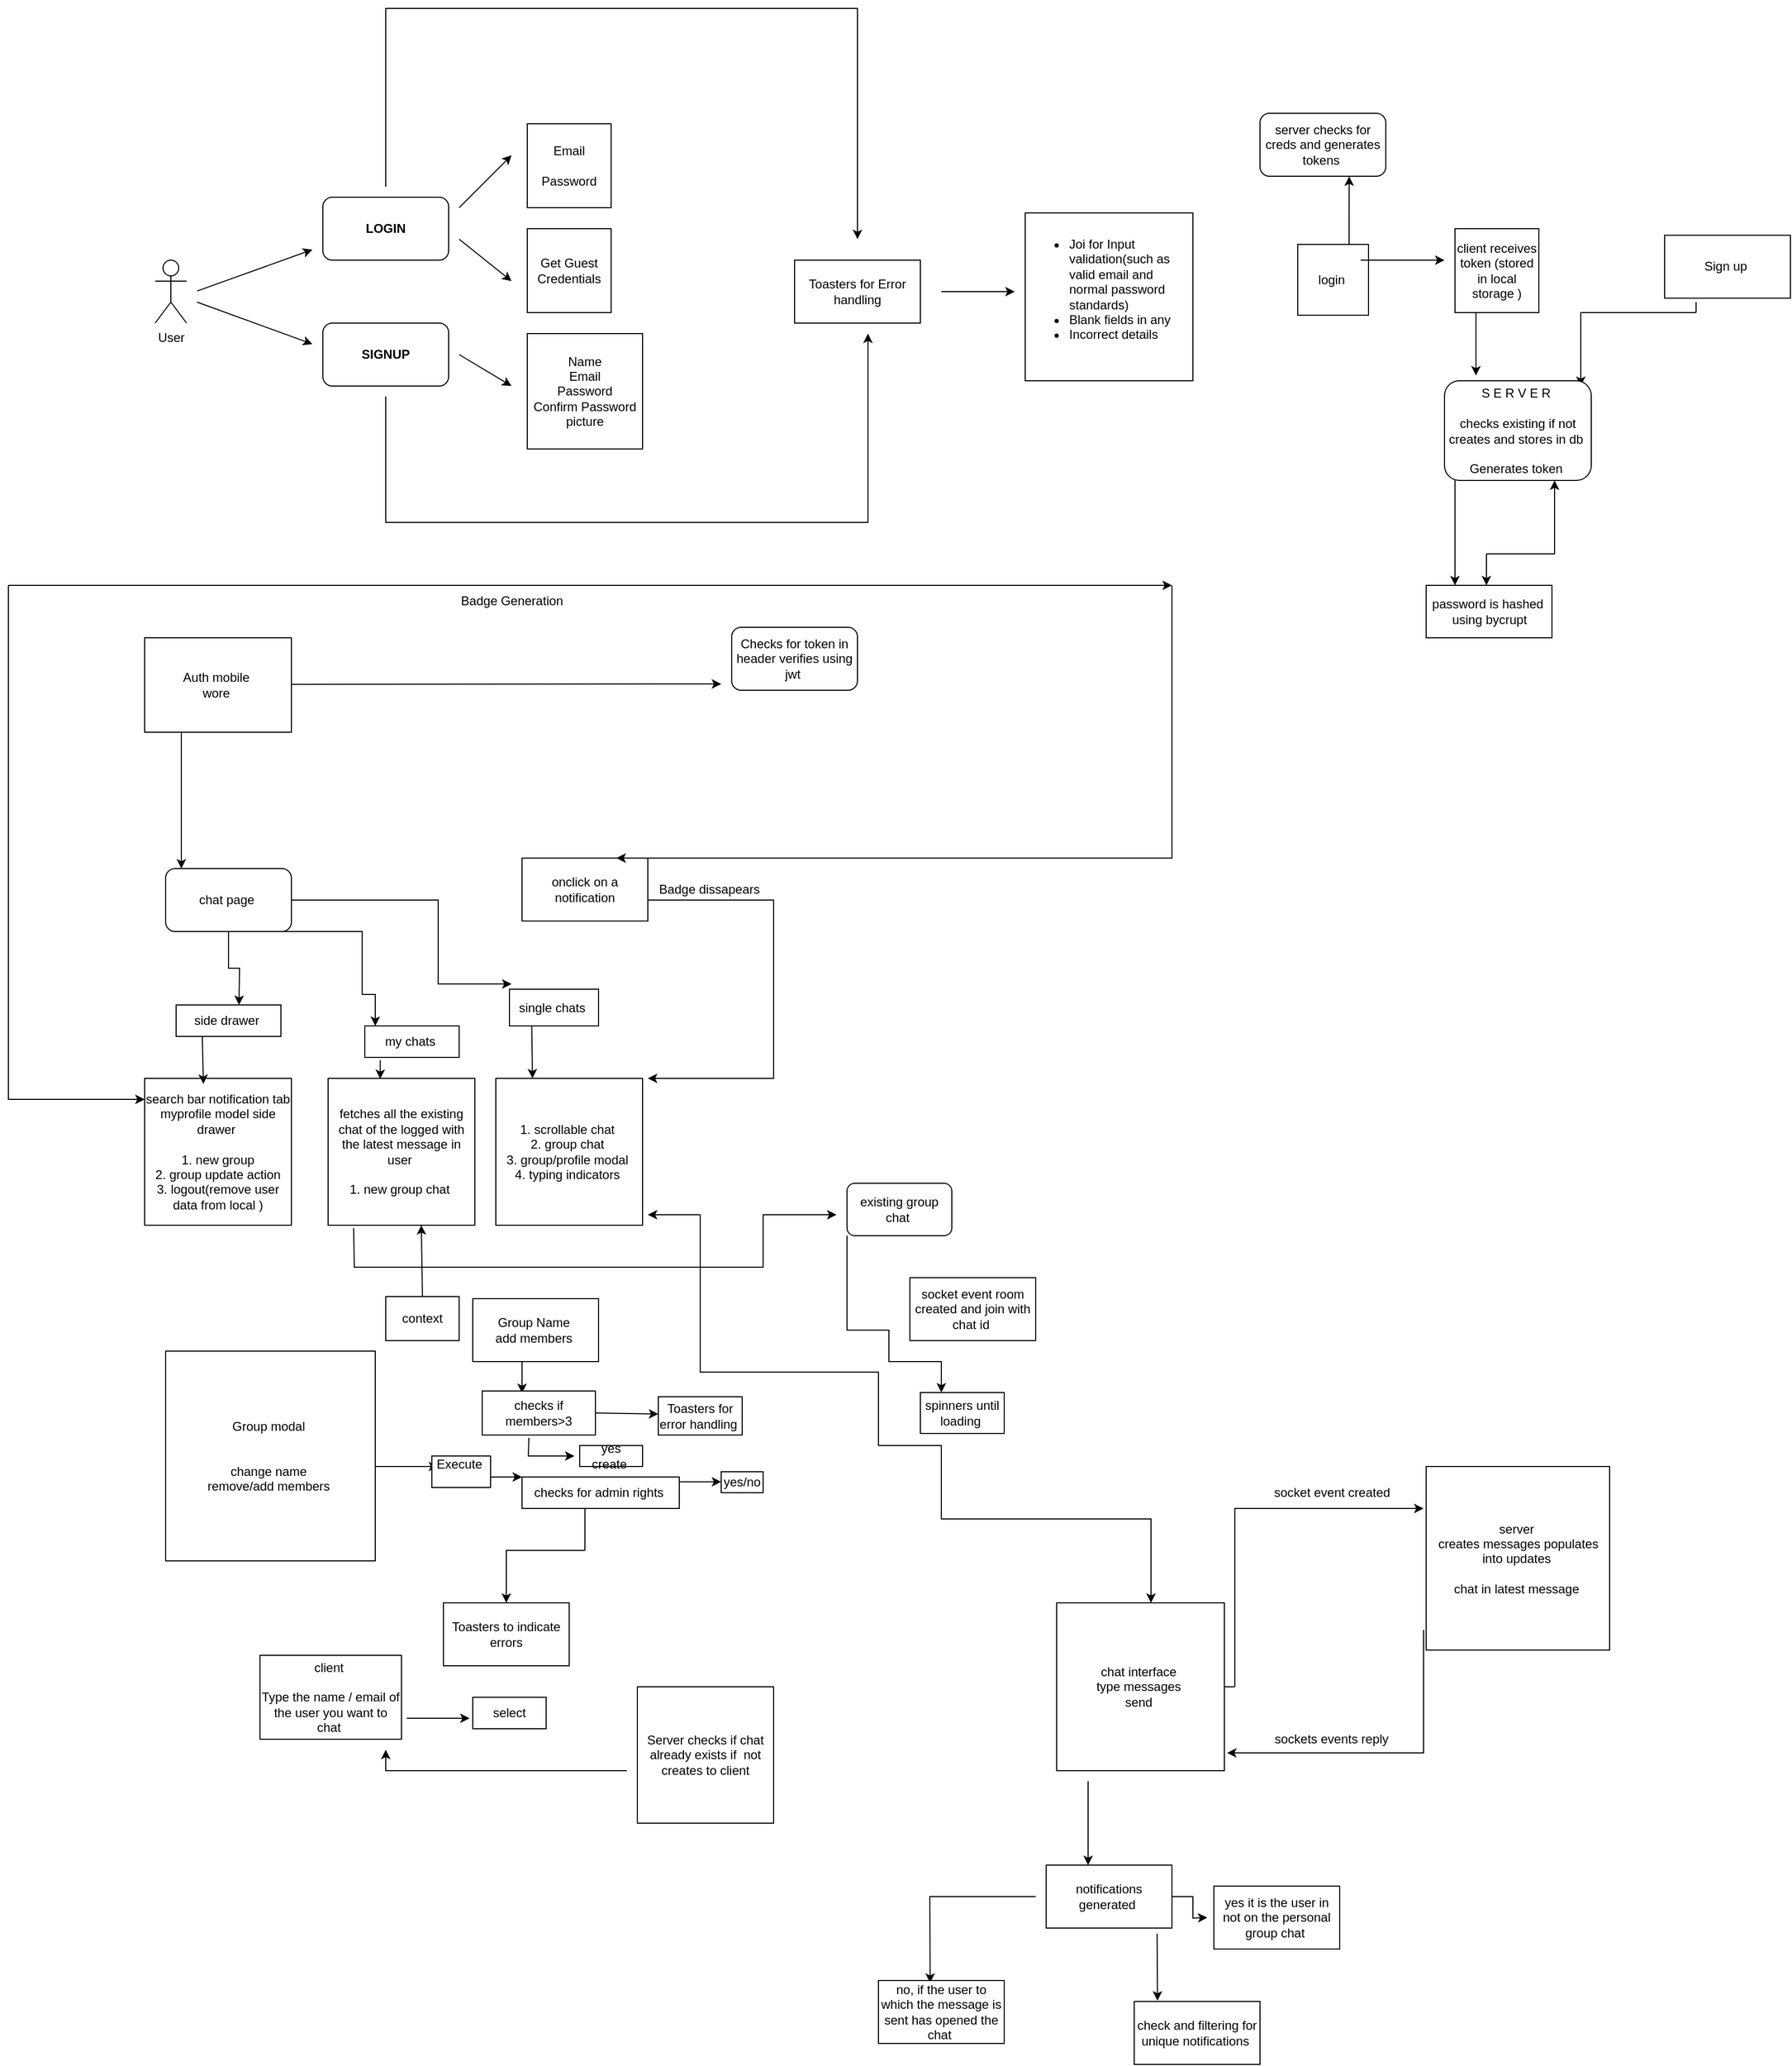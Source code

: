 <mxfile version="26.0.14">
  <diagram name="Page-1" id="jqpgvT0X6qFZpUu-cwrh">
    <mxGraphModel dx="3850" dy="2691" grid="1" gridSize="10" guides="1" tooltips="1" connect="1" arrows="1" fold="1" page="1" pageScale="1" pageWidth="850" pageHeight="1100" math="0" shadow="0">
      <root>
        <mxCell id="0" />
        <mxCell id="1" parent="0" />
        <mxCell id="St4KirKQyZFefDDQBgLn-3" value="User" style="shape=umlActor;verticalLabelPosition=bottom;verticalAlign=top;html=1;outlineConnect=0;" vertex="1" parent="1">
          <mxGeometry x="30" y="70" width="30" height="60" as="geometry" />
        </mxCell>
        <mxCell id="St4KirKQyZFefDDQBgLn-4" value="" style="edgeStyle=none;orthogonalLoop=1;jettySize=auto;html=1;rounded=0;" edge="1" parent="1">
          <mxGeometry width="100" relative="1" as="geometry">
            <mxPoint x="70" y="99.44" as="sourcePoint" />
            <mxPoint x="180" y="60" as="targetPoint" />
            <Array as="points" />
          </mxGeometry>
        </mxCell>
        <mxCell id="St4KirKQyZFefDDQBgLn-5" value="" style="rounded=1;whiteSpace=wrap;html=1;" vertex="1" parent="1">
          <mxGeometry x="190" y="10" width="120" height="60" as="geometry" />
        </mxCell>
        <mxCell id="St4KirKQyZFefDDQBgLn-10" value="" style="endArrow=classic;html=1;rounded=0;" edge="1" parent="1">
          <mxGeometry width="50" height="50" relative="1" as="geometry">
            <mxPoint x="70" y="110" as="sourcePoint" />
            <mxPoint x="180" y="150" as="targetPoint" />
          </mxGeometry>
        </mxCell>
        <mxCell id="St4KirKQyZFefDDQBgLn-11" value="&lt;b&gt;SIGNUP&lt;/b&gt;" style="rounded=1;whiteSpace=wrap;html=1;" vertex="1" parent="1">
          <mxGeometry x="190" y="130" width="120" height="60" as="geometry" />
        </mxCell>
        <mxCell id="St4KirKQyZFefDDQBgLn-12" value="Toasters for Error handling" style="rounded=0;whiteSpace=wrap;html=1;" vertex="1" parent="1">
          <mxGeometry x="640" y="70" width="120" height="60" as="geometry" />
        </mxCell>
        <mxCell id="St4KirKQyZFefDDQBgLn-14" value="LOGIN" style="text;html=1;align=center;verticalAlign=middle;whiteSpace=wrap;rounded=0;fontStyle=1" vertex="1" parent="1">
          <mxGeometry x="220" y="25" width="60" height="30" as="geometry" />
        </mxCell>
        <mxCell id="St4KirKQyZFefDDQBgLn-15" value="Email&lt;div&gt;&lt;br&gt;&lt;/div&gt;&lt;div&gt;Password&lt;/div&gt;" style="whiteSpace=wrap;html=1;aspect=fixed;" vertex="1" parent="1">
          <mxGeometry x="385" y="-60" width="80" height="80" as="geometry" />
        </mxCell>
        <mxCell id="St4KirKQyZFefDDQBgLn-19" value="Get Guest Credentials" style="whiteSpace=wrap;html=1;aspect=fixed;" vertex="1" parent="1">
          <mxGeometry x="385" y="40" width="80" height="80" as="geometry" />
        </mxCell>
        <mxCell id="St4KirKQyZFefDDQBgLn-22" value="" style="endArrow=classic;html=1;rounded=0;" edge="1" parent="1">
          <mxGeometry width="50" height="50" relative="1" as="geometry">
            <mxPoint x="320" y="20" as="sourcePoint" />
            <mxPoint x="370" y="-30" as="targetPoint" />
          </mxGeometry>
        </mxCell>
        <mxCell id="St4KirKQyZFefDDQBgLn-23" value="" style="endArrow=classic;html=1;rounded=0;" edge="1" parent="1">
          <mxGeometry width="50" height="50" relative="1" as="geometry">
            <mxPoint x="320" y="50" as="sourcePoint" />
            <mxPoint x="370" y="90" as="targetPoint" />
          </mxGeometry>
        </mxCell>
        <mxCell id="St4KirKQyZFefDDQBgLn-24" value="Name&lt;div&gt;Email&lt;/div&gt;&lt;div&gt;Password&lt;/div&gt;&lt;div&gt;Confirm Password&lt;/div&gt;&lt;div&gt;picture&lt;/div&gt;" style="whiteSpace=wrap;html=1;aspect=fixed;" vertex="1" parent="1">
          <mxGeometry x="385" y="140" width="110" height="110" as="geometry" />
        </mxCell>
        <mxCell id="St4KirKQyZFefDDQBgLn-25" value="" style="endArrow=classic;html=1;rounded=0;" edge="1" parent="1">
          <mxGeometry width="50" height="50" relative="1" as="geometry">
            <mxPoint x="320" y="160" as="sourcePoint" />
            <mxPoint x="370" y="190" as="targetPoint" />
          </mxGeometry>
        </mxCell>
        <mxCell id="St4KirKQyZFefDDQBgLn-26" value="" style="endArrow=classic;html=1;rounded=0;" edge="1" parent="1">
          <mxGeometry width="50" height="50" relative="1" as="geometry">
            <mxPoint x="250" y="200" as="sourcePoint" />
            <mxPoint x="710" y="140" as="targetPoint" />
            <Array as="points">
              <mxPoint x="250" y="320" />
              <mxPoint x="710" y="320" />
            </Array>
          </mxGeometry>
        </mxCell>
        <mxCell id="St4KirKQyZFefDDQBgLn-28" value="" style="endArrow=classic;html=1;rounded=0;" edge="1" parent="1">
          <mxGeometry width="50" height="50" relative="1" as="geometry">
            <mxPoint x="250" as="sourcePoint" />
            <mxPoint x="700" y="50" as="targetPoint" />
            <Array as="points">
              <mxPoint x="250" y="-170" />
              <mxPoint x="700" y="-170" />
            </Array>
          </mxGeometry>
        </mxCell>
        <mxCell id="St4KirKQyZFefDDQBgLn-29" value="" style="endArrow=classic;html=1;rounded=0;" edge="1" parent="1">
          <mxGeometry width="50" height="50" relative="1" as="geometry">
            <mxPoint x="780" y="100" as="sourcePoint" />
            <mxPoint x="850" y="100" as="targetPoint" />
          </mxGeometry>
        </mxCell>
        <mxCell id="St4KirKQyZFefDDQBgLn-31" value="&lt;ul&gt;&lt;li&gt;Joi for Input validation(such as valid email and normal password standards)&lt;/li&gt;&lt;li&gt;Blank fields in any&lt;/li&gt;&lt;li&gt;Incorrect details&lt;/li&gt;&lt;/ul&gt;&lt;div&gt;&lt;br&gt;&lt;/div&gt;" style="whiteSpace=wrap;html=1;aspect=fixed;align=left;" vertex="1" parent="1">
          <mxGeometry x="860" y="25" width="160" height="160" as="geometry" />
        </mxCell>
        <mxCell id="St4KirKQyZFefDDQBgLn-33" value="login&amp;nbsp;" style="whiteSpace=wrap;html=1;aspect=fixed;" vertex="1" parent="1">
          <mxGeometry x="1120" y="55" width="67.5" height="67.5" as="geometry" />
        </mxCell>
        <mxCell id="St4KirKQyZFefDDQBgLn-34" value="" style="endArrow=classic;html=1;rounded=0;" edge="1" parent="1">
          <mxGeometry width="50" height="50" relative="1" as="geometry">
            <mxPoint x="1180" y="70" as="sourcePoint" />
            <mxPoint x="1260" y="70" as="targetPoint" />
          </mxGeometry>
        </mxCell>
        <mxCell id="St4KirKQyZFefDDQBgLn-35" value="client receives token (stored in local storage )" style="whiteSpace=wrap;html=1;aspect=fixed;" vertex="1" parent="1">
          <mxGeometry x="1270" y="40" width="80" height="80" as="geometry" />
        </mxCell>
        <mxCell id="St4KirKQyZFefDDQBgLn-36" value="server checks for creds and generates tokens&amp;nbsp;" style="rounded=1;whiteSpace=wrap;html=1;" vertex="1" parent="1">
          <mxGeometry x="1084" y="-70" width="120" height="60" as="geometry" />
        </mxCell>
        <mxCell id="St4KirKQyZFefDDQBgLn-38" value="" style="endArrow=classic;html=1;rounded=0;entryX=0.709;entryY=1.003;entryDx=0;entryDy=0;entryPerimeter=0;" edge="1" parent="1" target="St4KirKQyZFefDDQBgLn-36">
          <mxGeometry width="50" height="50" relative="1" as="geometry">
            <mxPoint x="1169" y="55" as="sourcePoint" />
            <mxPoint x="1170" as="targetPoint" />
            <Array as="points">
              <mxPoint x="1169" y="30" />
            </Array>
          </mxGeometry>
        </mxCell>
        <mxCell id="St4KirKQyZFefDDQBgLn-39" value="Sign up&amp;nbsp;" style="rounded=0;whiteSpace=wrap;html=1;" vertex="1" parent="1">
          <mxGeometry x="1470" y="46.25" width="120" height="60" as="geometry" />
        </mxCell>
        <mxCell id="St4KirKQyZFefDDQBgLn-41" value="" style="endArrow=classic;html=1;rounded=0;exitX=0.25;exitY=1;exitDx=0;exitDy=0;" edge="1" parent="1" source="St4KirKQyZFefDDQBgLn-35">
          <mxGeometry width="50" height="50" relative="1" as="geometry">
            <mxPoint x="1310" y="170" as="sourcePoint" />
            <mxPoint x="1290" y="180" as="targetPoint" />
          </mxGeometry>
        </mxCell>
        <mxCell id="St4KirKQyZFefDDQBgLn-42" value="" style="endArrow=classic;html=1;rounded=0;" edge="1" parent="1">
          <mxGeometry width="50" height="50" relative="1" as="geometry">
            <mxPoint x="1500" y="120" as="sourcePoint" />
            <mxPoint x="1390" y="190" as="targetPoint" />
            <Array as="points">
              <mxPoint x="1390" y="120" />
            </Array>
          </mxGeometry>
        </mxCell>
        <mxCell id="St4KirKQyZFefDDQBgLn-43" value="S E R V E R&amp;nbsp;&lt;div&gt;&lt;br&gt;&lt;/div&gt;&lt;div&gt;checks existing if not creates and stores in db&amp;nbsp;&lt;/div&gt;&lt;div&gt;&lt;br&gt;&lt;/div&gt;&lt;div&gt;Generates token&amp;nbsp;&lt;/div&gt;" style="rounded=1;whiteSpace=wrap;html=1;" vertex="1" parent="1">
          <mxGeometry x="1260" y="185" width="140" height="95" as="geometry" />
        </mxCell>
        <mxCell id="St4KirKQyZFefDDQBgLn-44" value="" style="endArrow=classic;html=1;rounded=0;exitX=0;exitY=1;exitDx=0;exitDy=0;entryX=0.229;entryY=0;entryDx=0;entryDy=0;entryPerimeter=0;" edge="1" parent="1" target="St4KirKQyZFefDDQBgLn-45">
          <mxGeometry width="50" height="50" relative="1" as="geometry">
            <mxPoint x="1270.0" y="280" as="sourcePoint" />
            <mxPoint x="1270" y="350" as="targetPoint" />
            <Array as="points">
              <mxPoint x="1270" y="340" />
            </Array>
          </mxGeometry>
        </mxCell>
        <mxCell id="St4KirKQyZFefDDQBgLn-45" value="password is hashed&amp;nbsp;&lt;div&gt;using bycrupt&lt;/div&gt;" style="rounded=0;whiteSpace=wrap;html=1;" vertex="1" parent="1">
          <mxGeometry x="1242.5" y="380" width="120" height="50" as="geometry" />
        </mxCell>
        <mxCell id="St4KirKQyZFefDDQBgLn-46" value="" style="endArrow=classic;html=1;rounded=0;entryX=0.75;entryY=1;entryDx=0;entryDy=0;" edge="1" parent="1" target="St4KirKQyZFefDDQBgLn-43">
          <mxGeometry width="50" height="50" relative="1" as="geometry">
            <mxPoint x="1300" y="350" as="sourcePoint" />
            <mxPoint x="1350" y="300" as="targetPoint" />
            <Array as="points">
              <mxPoint x="1365" y="350" />
            </Array>
          </mxGeometry>
        </mxCell>
        <mxCell id="St4KirKQyZFefDDQBgLn-47" value="Auth mobile&amp;nbsp;&lt;div&gt;wore&amp;nbsp;&lt;/div&gt;" style="rounded=0;whiteSpace=wrap;html=1;" vertex="1" parent="1">
          <mxGeometry x="20" y="430" width="140" height="90" as="geometry" />
        </mxCell>
        <mxCell id="St4KirKQyZFefDDQBgLn-48" value="" style="endArrow=classic;html=1;rounded=0;" edge="1" parent="1">
          <mxGeometry width="50" height="50" relative="1" as="geometry">
            <mxPoint x="160" y="474.33" as="sourcePoint" />
            <mxPoint x="570" y="474" as="targetPoint" />
          </mxGeometry>
        </mxCell>
        <mxCell id="St4KirKQyZFefDDQBgLn-49" value="Checks for token in header verifies using jwt&amp;nbsp;" style="rounded=1;whiteSpace=wrap;html=1;" vertex="1" parent="1">
          <mxGeometry x="580" y="420" width="120" height="60" as="geometry" />
        </mxCell>
        <mxCell id="St4KirKQyZFefDDQBgLn-56" style="edgeStyle=orthogonalEdgeStyle;rounded=0;orthogonalLoop=1;jettySize=auto;html=1;exitX=0.5;exitY=1;exitDx=0;exitDy=0;" edge="1" parent="1" source="St4KirKQyZFefDDQBgLn-50">
          <mxGeometry relative="1" as="geometry">
            <mxPoint x="110" y="780" as="targetPoint" />
          </mxGeometry>
        </mxCell>
        <mxCell id="St4KirKQyZFefDDQBgLn-50" value="chat page&amp;nbsp;" style="rounded=1;whiteSpace=wrap;html=1;" vertex="1" parent="1">
          <mxGeometry x="40" y="650" width="120" height="60" as="geometry" />
        </mxCell>
        <mxCell id="St4KirKQyZFefDDQBgLn-55" value="" style="endArrow=classic;html=1;rounded=0;exitX=0.25;exitY=1;exitDx=0;exitDy=0;" edge="1" parent="1" source="St4KirKQyZFefDDQBgLn-47">
          <mxGeometry width="50" height="50" relative="1" as="geometry">
            <mxPoint x="110" y="680" as="sourcePoint" />
            <mxPoint x="55" y="650" as="targetPoint" />
          </mxGeometry>
        </mxCell>
        <mxCell id="St4KirKQyZFefDDQBgLn-57" value="side drawer&amp;nbsp;" style="rounded=0;whiteSpace=wrap;html=1;" vertex="1" parent="1">
          <mxGeometry x="50" y="780" width="100" height="30" as="geometry" />
        </mxCell>
        <mxCell id="St4KirKQyZFefDDQBgLn-58" value="" style="endArrow=classic;html=1;rounded=0;exitX=0.75;exitY=1;exitDx=0;exitDy=0;entryX=0.25;entryY=0;entryDx=0;entryDy=0;" edge="1" parent="1">
          <mxGeometry width="50" height="50" relative="1" as="geometry">
            <mxPoint x="117.5" y="710" as="sourcePoint" />
            <mxPoint x="240" y="800" as="targetPoint" />
            <Array as="points">
              <mxPoint x="227.5" y="710" />
              <mxPoint x="227.5" y="760" />
              <mxPoint x="227.5" y="770" />
              <mxPoint x="240" y="770" />
            </Array>
          </mxGeometry>
        </mxCell>
        <mxCell id="St4KirKQyZFefDDQBgLn-59" value="my chats&amp;nbsp;" style="rounded=0;whiteSpace=wrap;html=1;" vertex="1" parent="1">
          <mxGeometry x="230" y="800" width="90" height="30" as="geometry" />
        </mxCell>
        <mxCell id="St4KirKQyZFefDDQBgLn-61" value="single chats&amp;nbsp;" style="rounded=0;whiteSpace=wrap;html=1;" vertex="1" parent="1">
          <mxGeometry x="368" y="765" width="85" height="35" as="geometry" />
        </mxCell>
        <mxCell id="St4KirKQyZFefDDQBgLn-62" value="" style="endArrow=classic;html=1;rounded=0;exitX=1;exitY=0.5;exitDx=0;exitDy=0;" edge="1" parent="1" source="St4KirKQyZFefDDQBgLn-50">
          <mxGeometry width="50" height="50" relative="1" as="geometry">
            <mxPoint x="310" y="700" as="sourcePoint" />
            <mxPoint x="370" y="760" as="targetPoint" />
            <Array as="points">
              <mxPoint x="300" y="680" />
              <mxPoint x="300" y="760" />
            </Array>
          </mxGeometry>
        </mxCell>
        <mxCell id="St4KirKQyZFefDDQBgLn-63" value="search bar notification tab myprofile model side drawer&amp;nbsp;&lt;div&gt;&lt;br&gt;&lt;/div&gt;&lt;div&gt;1. new group&lt;/div&gt;&lt;div&gt;2. group update action&lt;/div&gt;&lt;div&gt;3. logout(remove user data from local )&lt;/div&gt;" style="whiteSpace=wrap;html=1;aspect=fixed;" vertex="1" parent="1">
          <mxGeometry x="20" y="850" width="140" height="140" as="geometry" />
        </mxCell>
        <mxCell id="St4KirKQyZFefDDQBgLn-64" value="" style="endArrow=classic;html=1;rounded=0;exitX=0.25;exitY=1;exitDx=0;exitDy=0;entryX=0.4;entryY=0.038;entryDx=0;entryDy=0;entryPerimeter=0;" edge="1" parent="1" source="St4KirKQyZFefDDQBgLn-57" target="St4KirKQyZFefDDQBgLn-63">
          <mxGeometry width="50" height="50" relative="1" as="geometry">
            <mxPoint x="50" y="860" as="sourcePoint" />
            <mxPoint x="100" y="810" as="targetPoint" />
          </mxGeometry>
        </mxCell>
        <mxCell id="St4KirKQyZFefDDQBgLn-70" value="" style="endArrow=classic;html=1;rounded=0;exitX=0.164;exitY=1.087;exitDx=0;exitDy=0;exitPerimeter=0;entryX=0.355;entryY=0.004;entryDx=0;entryDy=0;entryPerimeter=0;" edge="1" parent="1" source="St4KirKQyZFefDDQBgLn-59" target="St4KirKQyZFefDDQBgLn-72">
          <mxGeometry width="50" height="50" relative="1" as="geometry">
            <mxPoint x="230" y="860" as="sourcePoint" />
            <mxPoint x="270" y="840" as="targetPoint" />
            <Array as="points" />
          </mxGeometry>
        </mxCell>
        <mxCell id="St4KirKQyZFefDDQBgLn-72" value="fetches all the existing chat of the logged with the latest message in user&amp;nbsp;&lt;div&gt;&lt;br&gt;&lt;/div&gt;&lt;div&gt;1. new group chat&amp;nbsp;&lt;/div&gt;" style="whiteSpace=wrap;html=1;aspect=fixed;" vertex="1" parent="1">
          <mxGeometry x="195" y="850" width="140" height="140" as="geometry" />
        </mxCell>
        <mxCell id="St4KirKQyZFefDDQBgLn-73" value="1. scrollable chat&amp;nbsp;&lt;div&gt;2. group chat&amp;nbsp;&lt;/div&gt;&lt;div&gt;3. group/profile modal&amp;nbsp;&lt;/div&gt;&lt;div&gt;4. typing indicators&amp;nbsp;&lt;/div&gt;" style="whiteSpace=wrap;html=1;aspect=fixed;" vertex="1" parent="1">
          <mxGeometry x="355" y="850" width="140" height="140" as="geometry" />
        </mxCell>
        <mxCell id="St4KirKQyZFefDDQBgLn-74" value="" style="endArrow=classic;html=1;rounded=0;exitX=0.25;exitY=1;exitDx=0;exitDy=0;entryX=0.25;entryY=0;entryDx=0;entryDy=0;" edge="1" parent="1" source="St4KirKQyZFefDDQBgLn-61" target="St4KirKQyZFefDDQBgLn-73">
          <mxGeometry width="50" height="50" relative="1" as="geometry">
            <mxPoint x="370" y="850" as="sourcePoint" />
            <mxPoint x="420" y="800" as="targetPoint" />
          </mxGeometry>
        </mxCell>
        <mxCell id="St4KirKQyZFefDDQBgLn-75" value="onclick on a notification" style="rounded=0;whiteSpace=wrap;html=1;" vertex="1" parent="1">
          <mxGeometry x="380" y="640" width="120" height="60" as="geometry" />
        </mxCell>
        <mxCell id="St4KirKQyZFefDDQBgLn-77" value="Badge Generation" style="text;html=1;align=center;verticalAlign=middle;resizable=0;points=[];autosize=1;strokeColor=none;fillColor=none;rotation=0;" vertex="1" parent="1">
          <mxGeometry x="310" y="380" width="120" height="30" as="geometry" />
        </mxCell>
        <mxCell id="St4KirKQyZFefDDQBgLn-79" value="" style="endArrow=classic;html=1;rounded=0;" edge="1" parent="1">
          <mxGeometry width="50" height="50" relative="1" as="geometry">
            <mxPoint x="500" y="680" as="sourcePoint" />
            <mxPoint x="500" y="850" as="targetPoint" />
            <Array as="points">
              <mxPoint x="620" y="680" />
              <mxPoint x="620" y="850" />
            </Array>
          </mxGeometry>
        </mxCell>
        <mxCell id="St4KirKQyZFefDDQBgLn-80" value="Badge dissapears&amp;nbsp;" style="text;html=1;align=center;verticalAlign=middle;resizable=0;points=[];autosize=1;strokeColor=none;fillColor=none;" vertex="1" parent="1">
          <mxGeometry x="500" y="655" width="120" height="30" as="geometry" />
        </mxCell>
        <mxCell id="St4KirKQyZFefDDQBgLn-82" value="existing group chat&amp;nbsp;" style="rounded=1;whiteSpace=wrap;html=1;" vertex="1" parent="1">
          <mxGeometry x="690" y="950" width="100" height="50" as="geometry" />
        </mxCell>
        <mxCell id="St4KirKQyZFefDDQBgLn-83" value="Group modal&amp;nbsp;&lt;div&gt;&lt;br&gt;&lt;/div&gt;&lt;div&gt;&lt;br&gt;&lt;/div&gt;&lt;div&gt;change name&amp;nbsp;&lt;/div&gt;&lt;div&gt;remove/add members&amp;nbsp;&lt;/div&gt;" style="whiteSpace=wrap;html=1;aspect=fixed;" vertex="1" parent="1">
          <mxGeometry x="40" y="1110" width="200" height="200" as="geometry" />
        </mxCell>
        <mxCell id="St4KirKQyZFefDDQBgLn-84" value="" style="endArrow=classic;html=1;rounded=0;" edge="1" parent="1">
          <mxGeometry width="50" height="50" relative="1" as="geometry">
            <mxPoint x="240" y="1220" as="sourcePoint" />
            <mxPoint x="300" y="1220" as="targetPoint" />
          </mxGeometry>
        </mxCell>
        <mxCell id="St4KirKQyZFefDDQBgLn-88" value="" style="endArrow=classic;html=1;rounded=0;" edge="1" parent="1">
          <mxGeometry width="50" height="50" relative="1" as="geometry">
            <mxPoint x="340" y="1230" as="sourcePoint" />
            <mxPoint x="380" y="1230" as="targetPoint" />
          </mxGeometry>
        </mxCell>
        <mxCell id="St4KirKQyZFefDDQBgLn-90" value="" style="endArrow=classic;html=1;rounded=0;" edge="1" parent="1">
          <mxGeometry width="50" height="50" relative="1" as="geometry">
            <mxPoint x="520" y="1234.57" as="sourcePoint" />
            <mxPoint x="570" y="1234.57" as="targetPoint" />
            <Array as="points">
              <mxPoint x="550" y="1234.57" />
            </Array>
          </mxGeometry>
        </mxCell>
        <mxCell id="St4KirKQyZFefDDQBgLn-92" value="Group Name&amp;nbsp;&lt;div&gt;add members&amp;nbsp;&lt;/div&gt;" style="rounded=0;whiteSpace=wrap;html=1;" vertex="1" parent="1">
          <mxGeometry x="333" y="1060" width="120" height="60" as="geometry" />
        </mxCell>
        <mxCell id="St4KirKQyZFefDDQBgLn-95" value="" style="endArrow=classic;html=1;rounded=0;exitX=0.392;exitY=1;exitDx=0;exitDy=0;exitPerimeter=0;" edge="1" parent="1" source="St4KirKQyZFefDDQBgLn-92">
          <mxGeometry width="50" height="50" relative="1" as="geometry">
            <mxPoint x="350" y="1140" as="sourcePoint" />
            <mxPoint x="380" y="1150" as="targetPoint" />
          </mxGeometry>
        </mxCell>
        <mxCell id="St4KirKQyZFefDDQBgLn-96" value="checks if members&amp;gt;3" style="rounded=0;whiteSpace=wrap;html=1;" vertex="1" parent="1">
          <mxGeometry x="342" y="1148" width="108" height="42" as="geometry" />
        </mxCell>
        <mxCell id="St4KirKQyZFefDDQBgLn-97" value="" style="endArrow=classic;html=1;rounded=0;exitX=0.412;exitY=1.064;exitDx=0;exitDy=0;exitPerimeter=0;" edge="1" parent="1" source="St4KirKQyZFefDDQBgLn-96">
          <mxGeometry width="50" height="50" relative="1" as="geometry">
            <mxPoint x="360" y="1250" as="sourcePoint" />
            <mxPoint x="430" y="1210" as="targetPoint" />
            <Array as="points">
              <mxPoint x="386" y="1210" />
            </Array>
          </mxGeometry>
        </mxCell>
        <mxCell id="St4KirKQyZFefDDQBgLn-99" value="" style="endArrow=classic;html=1;rounded=0;exitX=1;exitY=0.5;exitDx=0;exitDy=0;" edge="1" parent="1" source="St4KirKQyZFefDDQBgLn-96">
          <mxGeometry width="50" height="50" relative="1" as="geometry">
            <mxPoint x="470" y="1150" as="sourcePoint" />
            <mxPoint x="510" y="1170" as="targetPoint" />
          </mxGeometry>
        </mxCell>
        <mxCell id="St4KirKQyZFefDDQBgLn-100" value="Toasters for error handling&amp;nbsp;" style="rounded=0;whiteSpace=wrap;html=1;" vertex="1" parent="1">
          <mxGeometry x="510" y="1153.5" width="80" height="36.5" as="geometry" />
        </mxCell>
        <mxCell id="St4KirKQyZFefDDQBgLn-101" value="context" style="rounded=0;whiteSpace=wrap;html=1;" vertex="1" parent="1">
          <mxGeometry x="250" y="1058" width="70" height="42" as="geometry" />
        </mxCell>
        <mxCell id="St4KirKQyZFefDDQBgLn-106" value="Toasters to indicate errors" style="rounded=0;whiteSpace=wrap;html=1;" vertex="1" parent="1">
          <mxGeometry x="305" y="1350" width="120" height="60" as="geometry" />
        </mxCell>
        <mxCell id="St4KirKQyZFefDDQBgLn-107" value="client&amp;nbsp;&lt;div&gt;&lt;br&gt;&lt;/div&gt;&lt;div&gt;Type the name / email of the user you want to chat&amp;nbsp;&lt;/div&gt;" style="rounded=0;whiteSpace=wrap;html=1;" vertex="1" parent="1">
          <mxGeometry x="130" y="1400" width="135" height="80" as="geometry" />
        </mxCell>
        <mxCell id="St4KirKQyZFefDDQBgLn-108" value="" style="endArrow=classic;html=1;rounded=0;" edge="1" parent="1">
          <mxGeometry width="50" height="50" relative="1" as="geometry">
            <mxPoint x="270" y="1460" as="sourcePoint" />
            <mxPoint x="330" y="1460" as="targetPoint" />
          </mxGeometry>
        </mxCell>
        <mxCell id="St4KirKQyZFefDDQBgLn-109" value="select" style="rounded=0;whiteSpace=wrap;html=1;" vertex="1" parent="1">
          <mxGeometry x="333" y="1440" width="70" height="30" as="geometry" />
        </mxCell>
        <mxCell id="St4KirKQyZFefDDQBgLn-110" value="Server checks if chat already exists if&amp;nbsp; not creates to client" style="whiteSpace=wrap;html=1;aspect=fixed;" vertex="1" parent="1">
          <mxGeometry x="490" y="1430" width="130" height="130" as="geometry" />
        </mxCell>
        <mxCell id="St4KirKQyZFefDDQBgLn-111" value="" style="endArrow=classic;html=1;rounded=0;" edge="1" parent="1">
          <mxGeometry width="50" height="50" relative="1" as="geometry">
            <mxPoint x="480" y="1510" as="sourcePoint" />
            <mxPoint x="250" y="1490" as="targetPoint" />
            <Array as="points">
              <mxPoint x="250" y="1510" />
            </Array>
          </mxGeometry>
        </mxCell>
        <mxCell id="St4KirKQyZFefDDQBgLn-113" value="" style="endArrow=classic;html=1;rounded=0;entryX=0.5;entryY=0;entryDx=0;entryDy=0;" edge="1" parent="1" target="St4KirKQyZFefDDQBgLn-106">
          <mxGeometry width="50" height="50" relative="1" as="geometry">
            <mxPoint x="440" y="1300" as="sourcePoint" />
            <mxPoint x="400" y="1330" as="targetPoint" />
            <Array as="points">
              <mxPoint x="365" y="1300" />
            </Array>
          </mxGeometry>
        </mxCell>
        <mxCell id="St4KirKQyZFefDDQBgLn-114" value="spinners until loading&amp;nbsp;" style="rounded=0;whiteSpace=wrap;html=1;" vertex="1" parent="1">
          <mxGeometry x="760" y="1149.5" width="80" height="39" as="geometry" />
        </mxCell>
        <mxCell id="St4KirKQyZFefDDQBgLn-115" value="" style="endArrow=classic;html=1;rounded=0;exitX=0;exitY=1;exitDx=0;exitDy=0;entryX=0.25;entryY=0;entryDx=0;entryDy=0;" edge="1" parent="1" source="St4KirKQyZFefDDQBgLn-82" target="St4KirKQyZFefDDQBgLn-114">
          <mxGeometry width="50" height="50" relative="1" as="geometry">
            <mxPoint x="880" y="1050" as="sourcePoint" />
            <mxPoint x="930" y="1000" as="targetPoint" />
            <Array as="points">
              <mxPoint x="690" y="1090" />
              <mxPoint x="730" y="1090" />
              <mxPoint x="730" y="1120" />
              <mxPoint x="780" y="1120" />
            </Array>
          </mxGeometry>
        </mxCell>
        <mxCell id="St4KirKQyZFefDDQBgLn-116" value="socket event room created and join with chat id&amp;nbsp;" style="rounded=0;whiteSpace=wrap;html=1;" vertex="1" parent="1">
          <mxGeometry x="750" y="1040" width="120" height="60" as="geometry" />
        </mxCell>
        <mxCell id="St4KirKQyZFefDDQBgLn-117" value="" style="endArrow=classic;html=1;rounded=0;" edge="1" parent="1">
          <mxGeometry width="50" height="50" relative="1" as="geometry">
            <mxPoint x="550" y="980" as="sourcePoint" />
            <mxPoint x="980" y="1350" as="targetPoint" />
            <Array as="points">
              <mxPoint x="550" y="1130" />
              <mxPoint x="720" y="1130" />
              <mxPoint x="720" y="1200" />
              <mxPoint x="780" y="1200" />
              <mxPoint x="780" y="1270" />
              <mxPoint x="980" y="1270" />
            </Array>
          </mxGeometry>
        </mxCell>
        <mxCell id="St4KirKQyZFefDDQBgLn-118" value="chat interface&amp;nbsp;&lt;div&gt;type messages&amp;nbsp;&lt;/div&gt;&lt;div&gt;send&amp;nbsp;&lt;/div&gt;" style="whiteSpace=wrap;html=1;aspect=fixed;" vertex="1" parent="1">
          <mxGeometry x="890" y="1350" width="160" height="160" as="geometry" />
        </mxCell>
        <mxCell id="St4KirKQyZFefDDQBgLn-120" value="" style="endArrow=classic;html=1;rounded=0;" edge="1" parent="1">
          <mxGeometry width="50" height="50" relative="1" as="geometry">
            <mxPoint x="1060" y="1430" as="sourcePoint" />
            <mxPoint x="1240" y="1260" as="targetPoint" />
            <Array as="points">
              <mxPoint x="1060" y="1260" />
            </Array>
          </mxGeometry>
        </mxCell>
        <mxCell id="St4KirKQyZFefDDQBgLn-121" value="socket event created&amp;nbsp;" style="text;html=1;align=center;verticalAlign=middle;resizable=0;points=[];autosize=1;strokeColor=none;fillColor=none;rotation=0;" vertex="1" parent="1">
          <mxGeometry x="1083.75" y="1230" width="140" height="30" as="geometry" />
        </mxCell>
        <mxCell id="St4KirKQyZFefDDQBgLn-122" value="server&amp;nbsp;&lt;div&gt;creates messages populates into updates&amp;nbsp;&lt;/div&gt;&lt;div&gt;&lt;br&gt;&lt;/div&gt;&lt;div&gt;chat in latest message&amp;nbsp;&lt;/div&gt;" style="whiteSpace=wrap;html=1;aspect=fixed;" vertex="1" parent="1">
          <mxGeometry x="1242.5" y="1220" width="175" height="175" as="geometry" />
        </mxCell>
        <mxCell id="St4KirKQyZFefDDQBgLn-123" value="" style="endArrow=classic;html=1;rounded=0;entryX=1.016;entryY=0.894;entryDx=0;entryDy=0;entryPerimeter=0;exitX=-0.014;exitY=0.89;exitDx=0;exitDy=0;exitPerimeter=0;" edge="1" parent="1" source="St4KirKQyZFefDDQBgLn-122" target="St4KirKQyZFefDDQBgLn-118">
          <mxGeometry width="50" height="50" relative="1" as="geometry">
            <mxPoint x="1210" y="1500" as="sourcePoint" />
            <mxPoint x="1260" y="1450" as="targetPoint" />
            <Array as="points">
              <mxPoint x="1240" y="1430" />
              <mxPoint x="1240" y="1493" />
            </Array>
          </mxGeometry>
        </mxCell>
        <mxCell id="St4KirKQyZFefDDQBgLn-124" value="sockets events reply&amp;nbsp;" style="text;html=1;align=center;verticalAlign=middle;whiteSpace=wrap;rounded=0;rotation=0;" vertex="1" parent="1">
          <mxGeometry x="1083.75" y="1470" width="140" height="20" as="geometry" />
        </mxCell>
        <mxCell id="St4KirKQyZFefDDQBgLn-125" value="" style="endArrow=classic;html=1;rounded=0;" edge="1" parent="1">
          <mxGeometry width="50" height="50" relative="1" as="geometry">
            <mxPoint x="920" y="1520" as="sourcePoint" />
            <mxPoint x="920" y="1600" as="targetPoint" />
          </mxGeometry>
        </mxCell>
        <mxCell id="St4KirKQyZFefDDQBgLn-129" style="edgeStyle=orthogonalEdgeStyle;rounded=0;orthogonalLoop=1;jettySize=auto;html=1;entryX=0;entryY=0.75;entryDx=0;entryDy=0;" edge="1" parent="1" source="St4KirKQyZFefDDQBgLn-126">
          <mxGeometry relative="1" as="geometry">
            <mxPoint x="1033.75" y="1650" as="targetPoint" />
          </mxGeometry>
        </mxCell>
        <mxCell id="St4KirKQyZFefDDQBgLn-126" value="notifications generated&amp;nbsp;" style="rounded=0;whiteSpace=wrap;html=1;" vertex="1" parent="1">
          <mxGeometry x="880" y="1600" width="120" height="60" as="geometry" />
        </mxCell>
        <mxCell id="St4KirKQyZFefDDQBgLn-131" value="" style="endArrow=classic;html=1;rounded=0;exitX=0.882;exitY=1.061;exitDx=0;exitDy=0;exitPerimeter=0;entryX=0.185;entryY=-0.013;entryDx=0;entryDy=0;entryPerimeter=0;" edge="1" parent="1" target="St4KirKQyZFefDDQBgLn-132">
          <mxGeometry width="50" height="50" relative="1" as="geometry">
            <mxPoint x="985.84" y="1665.34" as="sourcePoint" />
            <mxPoint x="986.92" y="1730.0" as="targetPoint" />
          </mxGeometry>
        </mxCell>
        <mxCell id="St4KirKQyZFefDDQBgLn-132" value="check and filtering for unique notifications&amp;nbsp;" style="rounded=0;whiteSpace=wrap;html=1;" vertex="1" parent="1">
          <mxGeometry x="964" y="1730" width="120" height="60" as="geometry" />
        </mxCell>
        <mxCell id="St4KirKQyZFefDDQBgLn-133" value="" style="endArrow=classic;html=1;rounded=0;entryX=0.411;entryY=0.037;entryDx=0;entryDy=0;entryPerimeter=0;" edge="1" parent="1" target="St4KirKQyZFefDDQBgLn-134">
          <mxGeometry width="50" height="50" relative="1" as="geometry">
            <mxPoint x="870" y="1630" as="sourcePoint" />
            <mxPoint x="772" y="1712" as="targetPoint" />
            <Array as="points">
              <mxPoint x="769" y="1630" />
            </Array>
          </mxGeometry>
        </mxCell>
        <mxCell id="St4KirKQyZFefDDQBgLn-134" value="no, if the user to which the message is sent has opened the chat&amp;nbsp;" style="rounded=0;whiteSpace=wrap;html=1;" vertex="1" parent="1">
          <mxGeometry x="720" y="1710" width="120" height="60" as="geometry" />
        </mxCell>
        <mxCell id="St4KirKQyZFefDDQBgLn-135" value="" style="endArrow=classic;html=1;rounded=0;exitX=0.5;exitY=0;exitDx=0;exitDy=0;entryX=0.635;entryY=1;entryDx=0;entryDy=0;entryPerimeter=0;" edge="1" parent="1" source="St4KirKQyZFefDDQBgLn-101" target="St4KirKQyZFefDDQBgLn-72">
          <mxGeometry width="50" height="50" relative="1" as="geometry">
            <mxPoint x="240" y="1040" as="sourcePoint" />
            <mxPoint x="285" y="1000" as="targetPoint" />
          </mxGeometry>
        </mxCell>
        <mxCell id="St4KirKQyZFefDDQBgLn-138" value="" style="endArrow=classic;html=1;rounded=0;" edge="1" parent="1">
          <mxGeometry width="50" height="50" relative="1" as="geometry">
            <mxPoint x="-110" y="380" as="sourcePoint" />
            <mxPoint x="20" y="870" as="targetPoint" />
            <Array as="points">
              <mxPoint x="-110" y="870" />
            </Array>
          </mxGeometry>
        </mxCell>
        <mxCell id="St4KirKQyZFefDDQBgLn-139" value="" style="endArrow=classic;html=1;rounded=0;" edge="1" parent="1">
          <mxGeometry width="50" height="50" relative="1" as="geometry">
            <mxPoint x="-110" y="380" as="sourcePoint" />
            <mxPoint x="1000" y="380" as="targetPoint" />
          </mxGeometry>
        </mxCell>
        <mxCell id="St4KirKQyZFefDDQBgLn-141" value="" style="endArrow=classic;html=1;rounded=0;entryX=0.75;entryY=0;entryDx=0;entryDy=0;" edge="1" parent="1" target="St4KirKQyZFefDDQBgLn-75">
          <mxGeometry width="50" height="50" relative="1" as="geometry">
            <mxPoint x="1000" y="380" as="sourcePoint" />
            <mxPoint x="1000" y="470" as="targetPoint" />
            <Array as="points">
              <mxPoint x="1000" y="640" />
            </Array>
          </mxGeometry>
        </mxCell>
        <mxCell id="St4KirKQyZFefDDQBgLn-143" value="" style="endArrow=classic;html=1;rounded=0;exitX=0.174;exitY=1.02;exitDx=0;exitDy=0;exitPerimeter=0;" edge="1" parent="1" source="St4KirKQyZFefDDQBgLn-72">
          <mxGeometry width="50" height="50" relative="1" as="geometry">
            <mxPoint x="250" y="1040" as="sourcePoint" />
            <mxPoint x="680" y="980" as="targetPoint" />
            <Array as="points">
              <mxPoint x="220" y="1030" />
              <mxPoint x="490" y="1030" />
              <mxPoint x="610" y="1030" />
              <mxPoint x="610" y="980" />
            </Array>
          </mxGeometry>
        </mxCell>
        <mxCell id="St4KirKQyZFefDDQBgLn-144" value="yes it is the user in not on the personal group chat&amp;nbsp;" style="rounded=0;whiteSpace=wrap;html=1;" vertex="1" parent="1">
          <mxGeometry x="1040" y="1620" width="120" height="60" as="geometry" />
        </mxCell>
        <mxCell id="St4KirKQyZFefDDQBgLn-146" value="" style="endArrow=none;html=1;rounded=0;" edge="1" parent="1">
          <mxGeometry width="50" height="50" relative="1" as="geometry">
            <mxPoint x="440" y="1300" as="sourcePoint" />
            <mxPoint x="440" y="1260" as="targetPoint" />
          </mxGeometry>
        </mxCell>
        <mxCell id="St4KirKQyZFefDDQBgLn-147" value="&#xa;&lt;span style=&quot;color: rgb(0, 0, 0); font-family: Helvetica; font-size: 12px; font-style: normal; font-variant-ligatures: normal; font-variant-caps: normal; font-weight: 400; letter-spacing: normal; orphans: 2; text-align: center; text-indent: 0px; text-transform: none; widows: 2; word-spacing: 0px; -webkit-text-stroke-width: 0px; white-space: nowrap; background-color: rgb(251, 251, 251); text-decoration-thickness: initial; text-decoration-style: initial; text-decoration-color: initial; display: inline !important; float: none;&quot;&gt;Execute&amp;nbsp;&lt;/span&gt;&#xa;&#xa;" style="rounded=0;whiteSpace=wrap;html=1;" vertex="1" parent="1">
          <mxGeometry x="294" y="1210" width="56" height="30" as="geometry" />
        </mxCell>
        <mxCell id="St4KirKQyZFefDDQBgLn-148" value="&lt;span style=&quot;text-wrap-mode: nowrap;&quot;&gt;yes create&amp;nbsp;&lt;/span&gt;" style="rounded=0;whiteSpace=wrap;html=1;" vertex="1" parent="1">
          <mxGeometry x="435" y="1200" width="60" height="20" as="geometry" />
        </mxCell>
        <mxCell id="St4KirKQyZFefDDQBgLn-149" value="&lt;span style=&quot;text-wrap-mode: nowrap;&quot;&gt;yes/no&lt;/span&gt;" style="rounded=0;whiteSpace=wrap;html=1;" vertex="1" parent="1">
          <mxGeometry x="570" y="1225" width="40" height="20" as="geometry" />
        </mxCell>
        <mxCell id="St4KirKQyZFefDDQBgLn-150" value="&lt;span style=&quot;text-wrap-mode: nowrap;&quot;&gt;checks for admin rights&amp;nbsp;&lt;/span&gt;" style="rounded=0;whiteSpace=wrap;html=1;" vertex="1" parent="1">
          <mxGeometry x="380" y="1230" width="150" height="30" as="geometry" />
        </mxCell>
        <mxCell id="St4KirKQyZFefDDQBgLn-154" value="" style="endArrow=classic;html=1;rounded=0;" edge="1" parent="1">
          <mxGeometry width="50" height="50" relative="1" as="geometry">
            <mxPoint x="550" y="980" as="sourcePoint" />
            <mxPoint x="500" y="980" as="targetPoint" />
          </mxGeometry>
        </mxCell>
        <mxCell id="St4KirKQyZFefDDQBgLn-159" value="" style="endArrow=classic;html=1;rounded=0;" edge="1" parent="1">
          <mxGeometry width="50" height="50" relative="1" as="geometry">
            <mxPoint x="1300" y="350" as="sourcePoint" />
            <mxPoint x="1300" y="380" as="targetPoint" />
          </mxGeometry>
        </mxCell>
        <mxCell id="St4KirKQyZFefDDQBgLn-162" value="" style="endArrow=none;html=1;rounded=0;" edge="1" parent="1">
          <mxGeometry width="50" height="50" relative="1" as="geometry">
            <mxPoint x="1500" y="120" as="sourcePoint" />
            <mxPoint x="1500" y="110" as="targetPoint" />
          </mxGeometry>
        </mxCell>
        <mxCell id="St4KirKQyZFefDDQBgLn-163" value="" style="endArrow=none;html=1;rounded=0;exitX=1;exitY=0.5;exitDx=0;exitDy=0;" edge="1" parent="1" source="St4KirKQyZFefDDQBgLn-118">
          <mxGeometry width="50" height="50" relative="1" as="geometry">
            <mxPoint x="1000" y="1470" as="sourcePoint" />
            <mxPoint x="1060" y="1430" as="targetPoint" />
          </mxGeometry>
        </mxCell>
      </root>
    </mxGraphModel>
  </diagram>
</mxfile>
